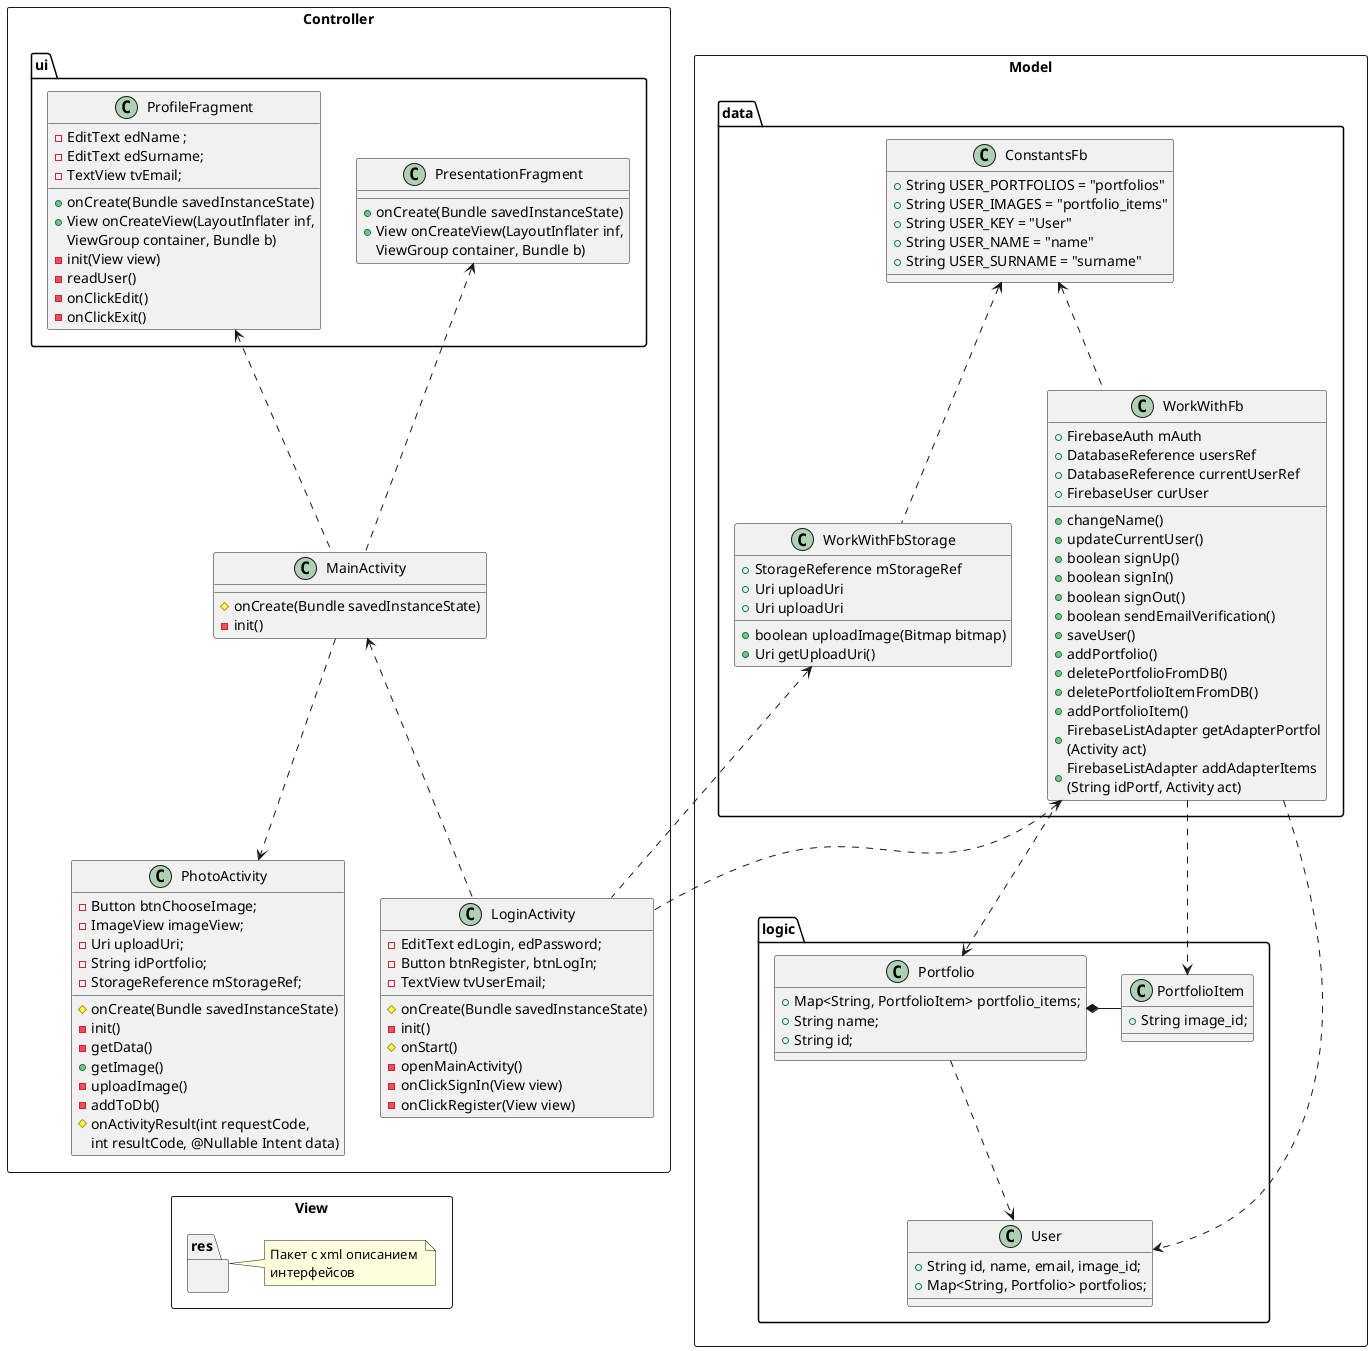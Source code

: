 @startuml
'https://plantuml.com/class-diagram
'Разделение на 4 страницы
'page 1x2
'skinparam pageMargin 10

package "Controller" <<Rectangle>>{
   package "ui" {
       class PresentationFragment {
           +onCreate(Bundle savedInstanceState)
           +View onCreateView(LayoutInflater inf,
           ViewGroup container, Bundle b)
       }

       class ProfileFragment {
           -EditText edName ;
           -EditText edSurname;
           -TextView tvEmail;
           +onCreate(Bundle savedInstanceState)
           +View onCreateView(LayoutInflater inf,
           ViewGroup container, Bundle b)
           -init(View view)
           -readUser()
           -onClickEdit()
           -onClickExit()
       }
   }

   class LoginActivity{
       -EditText edLogin, edPassword;
       -Button btnRegister, btnLogIn;
       -TextView tvUserEmail;
       #onCreate(Bundle savedInstanceState)
       -init()
       #onStart()
       -openMainActivity()
       -onClickSignIn(View view)
       -onClickRegister(View view)
   }

   class MainActivity{
       #onCreate(Bundle savedInstanceState)
       -init()
   }

   class PhotoActivity{
       -Button btnChooseImage;
       -ImageView imageView;
       -Uri uploadUri;
       -String idPortfolio;
       -StorageReference mStorageRef;
       #onCreate(Bundle savedInstanceState)
       -init()
       -getData()
       +getImage()
       -uploadImage()
       -addToDb()
       #onActivityResult(int requestCode,
       int resultCode, @Nullable Intent data)
   }

   MainActivity <.. LoginActivity
   MainActivity ..> PhotoActivity

   ProfileFragment <.. MainActivity
   PresentationFragment <.. MainActivity
}

package "Model" <<Rectangle>>{
    package "data"  {
        class ConstantsFb{
            +String USER_PORTFOLIOS = "portfolios"
            +String USER_IMAGES = "portfolio_items"
            +String USER_KEY = "User"
            +String USER_NAME = "name"
            +String USER_SURNAME = "surname"
        }

        class WorkWithFb {
            +FirebaseAuth mAuth
            +DatabaseReference usersRef
            +DatabaseReference currentUserRef
            +FirebaseUser curUser
            +changeName()
            +updateCurrentUser()
            +boolean signUp()
            +boolean signIn()
            +boolean signOut()
            +boolean sendEmailVerification()
            +saveUser()
            +addPortfolio()
            +deletePortfolioFromDB()
            +deletePortfolioItemFromDB()
            +addPortfolioItem()
            +FirebaseListAdapter getAdapterPortfol\n(Activity act)
            +FirebaseListAdapter addAdapterItems\n(String idPortf, Activity act)
        }

        class WorkWithFbStorage{
            +StorageReference mStorageRef
            +Uri uploadUri
            +Uri uploadUri
            +boolean uploadImage(Bitmap bitmap)
            +Uri getUploadUri()
        }

        ConstantsFb <.. WorkWithFb
        ConstantsFb <.. WorkWithFbStorage
    }

    package "logic" {
        class User {
                + String id, name, email, image_id;
                + Map<String, Portfolio> portfolios;
        }

        class Portfolio {
            + Map<String, PortfolioItem> portfolio_items;
            + String name;
            + String id;
        }

        class PortfolioItem {
            + String image_id;
        }
        Portfolio ..> User
        Portfolio *- PortfolioItem
    }

    WorkWithFb ..> Portfolio
    WorkWithFb ..> PortfolioItem
    WorkWithFb ..> User

    WorkWithFb <.. LoginActivity
    WorkWithFbStorage <.. LoginActivity
}


package "View" <<Rectangle>>{
    package "res" {

    }

    note right of res : Пакет с xml описанием \nинтерфейсов
}

PhotoActivity <..[hidden] res



@enduml